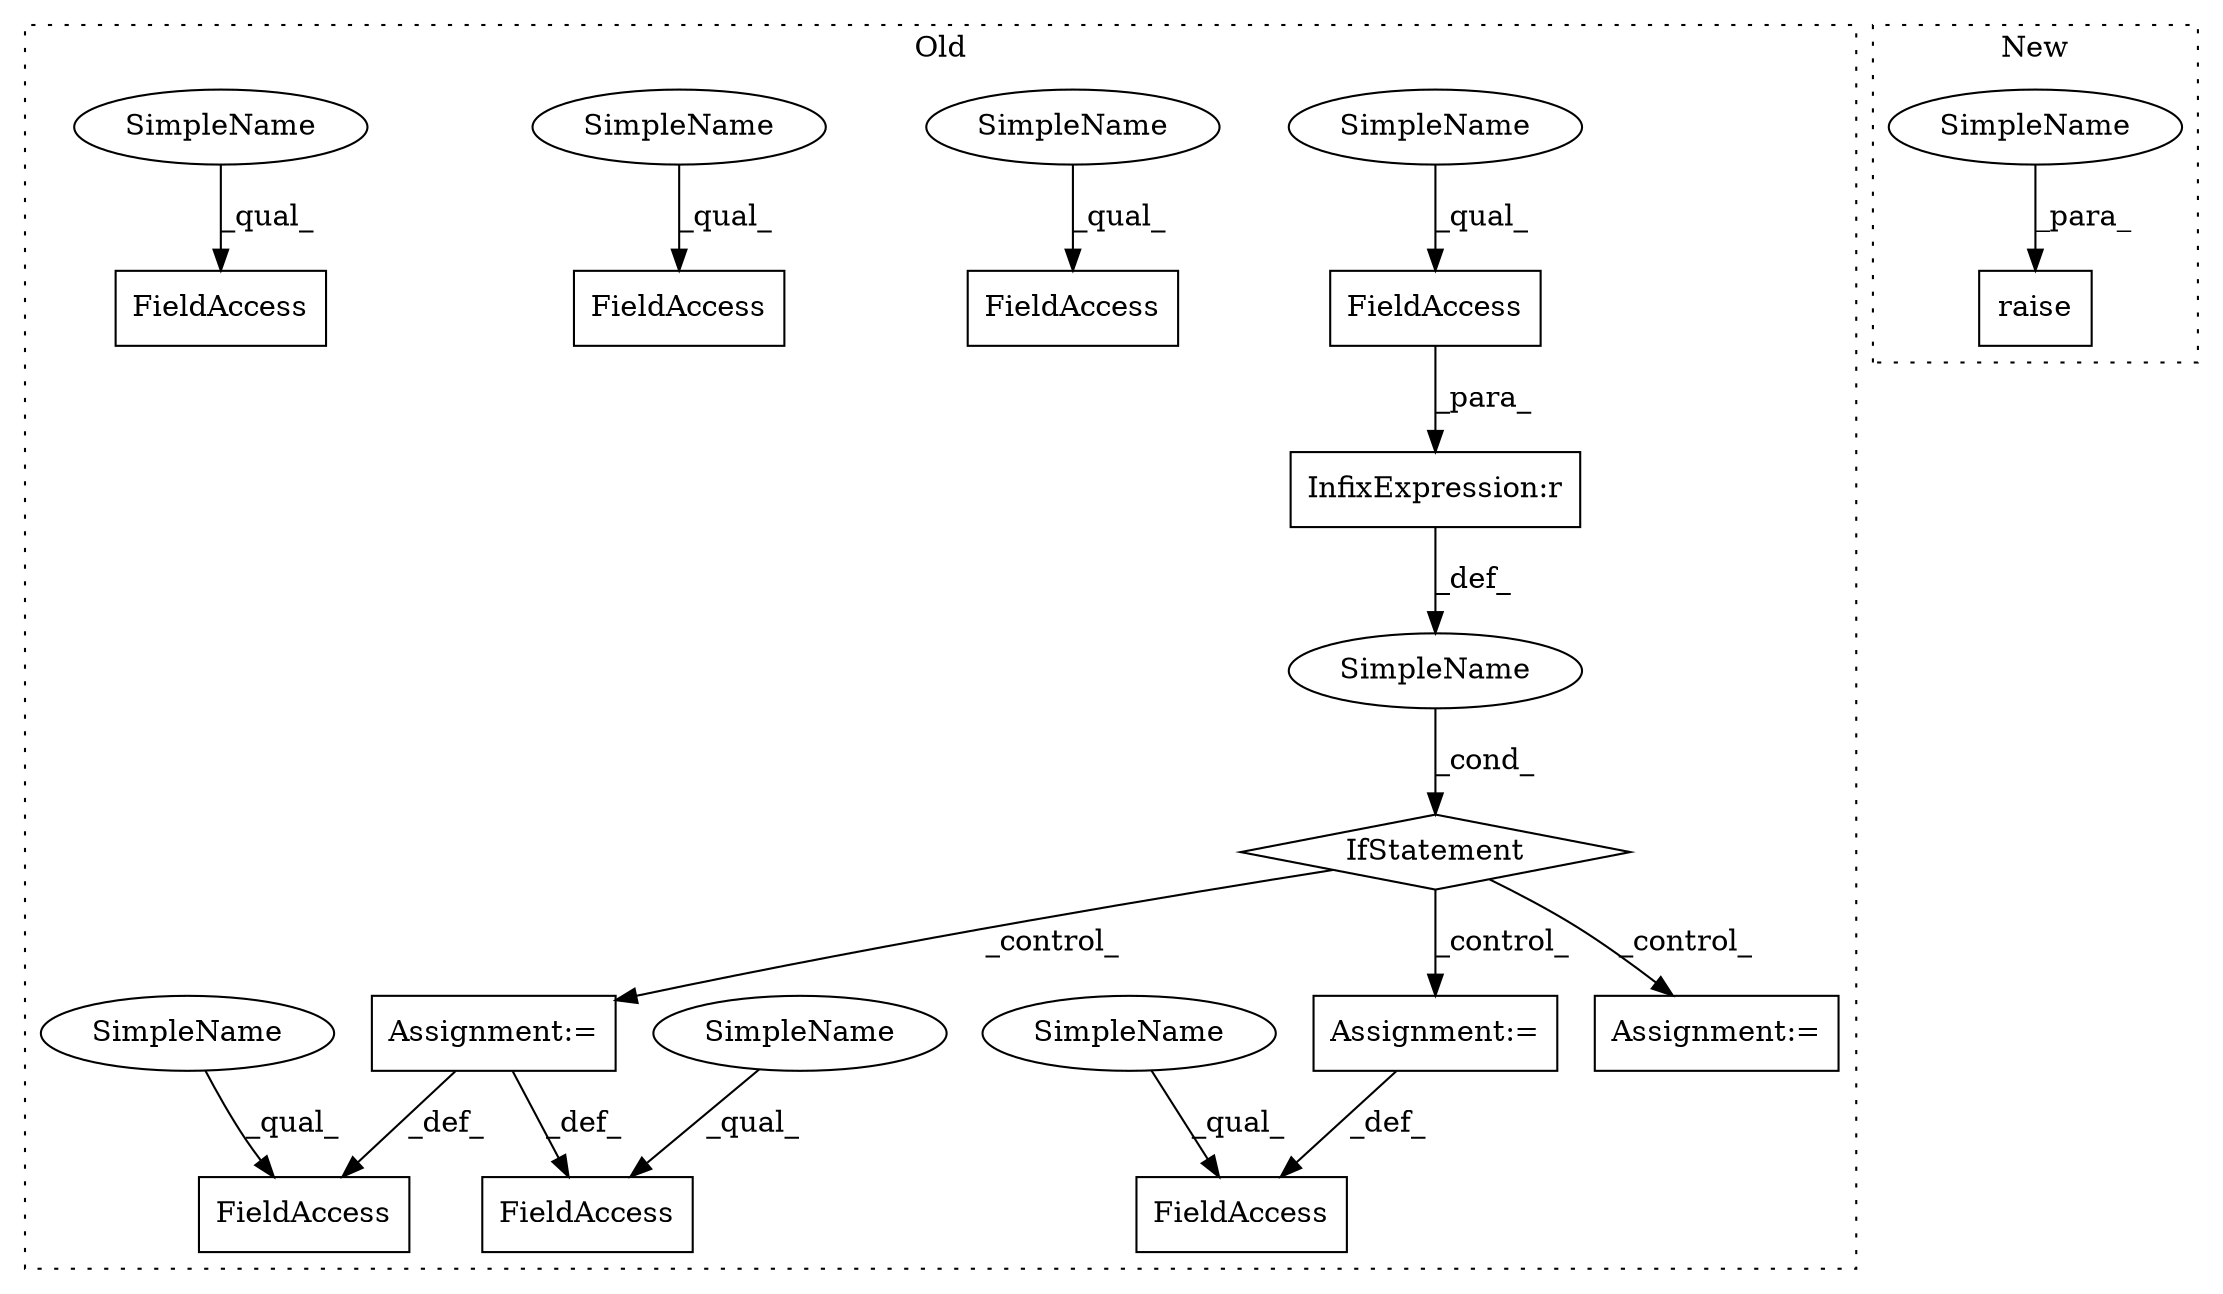 digraph G {
subgraph cluster0 {
1 [label="IfStatement" a="25" s="3827,3866" l="4,2" shape="diamond"];
3 [label="Assignment:=" a="7" s="3889" l="1" shape="box"];
4 [label="SimpleName" a="42" s="" l="" shape="ellipse"];
5 [label="InfixExpression:r" a="27" s="3854" l="4" shape="box"];
6 [label="FieldAccess" a="22" s="3831" l="23" shape="box"];
7 [label="FieldAccess" a="22" s="4129" l="12" shape="box"];
8 [label="Assignment:=" a="7" s="4240" l="1" shape="box"];
9 [label="FieldAccess" a="22" s="4265" l="11" shape="box"];
10 [label="Assignment:=" a="7" s="4101" l="1" shape="box"];
11 [label="FieldAccess" a="22" s="3876" l="13" shape="box"];
12 [label="FieldAccess" a="22" s="4042" l="11" shape="box"];
13 [label="FieldAccess" a="22" s="3986" l="11" shape="box"];
14 [label="FieldAccess" a="22" s="4192" l="23" shape="box"];
15 [label="SimpleName" a="42" s="3831" l="4" shape="ellipse"];
16 [label="SimpleName" a="42" s="4192" l="4" shape="ellipse"];
17 [label="SimpleName" a="42" s="4042" l="4" shape="ellipse"];
18 [label="SimpleName" a="42" s="3986" l="4" shape="ellipse"];
19 [label="SimpleName" a="42" s="3876" l="4" shape="ellipse"];
20 [label="SimpleName" a="42" s="4129" l="4" shape="ellipse"];
21 [label="SimpleName" a="42" s="4265" l="4" shape="ellipse"];
label = "Old";
style="dotted";
}
subgraph cluster1 {
2 [label="raise" a="32" s="3824,3843" l="6,1" shape="box"];
22 [label="SimpleName" a="42" s="3839" l="4" shape="ellipse"];
label = "New";
style="dotted";
}
1 -> 3 [label="_control_"];
1 -> 10 [label="_control_"];
1 -> 8 [label="_control_"];
3 -> 11 [label="_def_"];
3 -> 7 [label="_def_"];
4 -> 1 [label="_cond_"];
5 -> 4 [label="_def_"];
6 -> 5 [label="_para_"];
8 -> 9 [label="_def_"];
15 -> 6 [label="_qual_"];
16 -> 14 [label="_qual_"];
17 -> 12 [label="_qual_"];
18 -> 13 [label="_qual_"];
19 -> 11 [label="_qual_"];
20 -> 7 [label="_qual_"];
21 -> 9 [label="_qual_"];
22 -> 2 [label="_para_"];
}